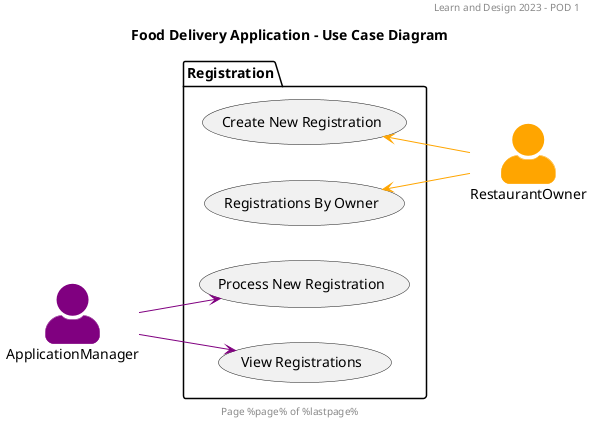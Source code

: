 @startuml
header Learn and Design 2023 - POD 1
footer Page %page% of %lastpage%
title: Food Delivery Application - Use Case Diagram

left to right direction

skinparam actorStyle awesome

actor ApplicationManager #purple;line:purple

actor RestaurantOwner #orange;line:orange

package Registration {
    (Create New Registration) <-[#orange]- RestaurantOwner
    (Registrations By Owner) <-[#orange]- RestaurantOwner

    ApplicationManager -[#purple]-> (Process New Registration)
    ApplicationManager -[#purple]-> (View Registrations)
}

@enduml